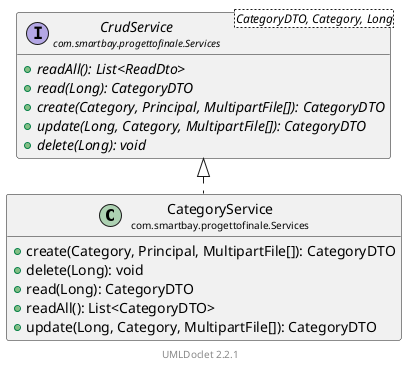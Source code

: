 @startuml
    ' Copyright to this UML and generated images belongs to the author of the corresponding Java sources.

    ' This UML was generated by UMLDoclet (C) Copyright 2016-2025 Talsma ICT.
    ' UMLDoclet 2.2.1 is licensed under the Apache License, version 2.0
    ' and contains parts of PlantUML 1.2024.7 (ASL) Copyright 2009-2025, Arnaud Roques.

    !pragma layout smetana

    set namespaceSeparator none
    hide empty fields
    hide empty methods

    class "<size:14>CategoryService\n<size:10>com.smartbay.progettofinale.Services" as com.smartbay.progettofinale.Services.CategoryService [[CategoryService.html]] {
        +create(Category, Principal, MultipartFile[]): CategoryDTO
        +delete(Long): void
        +read(Long): CategoryDTO
        +readAll(): List<CategoryDTO>
        +update(Long, Category, MultipartFile[]): CategoryDTO
    }

    interface "<size:14>CrudService\n<size:10>com.smartbay.progettofinale.Services" as com.smartbay.progettofinale.Services.CrudService<CategoryDTO, Category, Long> [[CrudService.html]] {
        {abstract} +readAll(): List<ReadDto>
        {abstract} +read(Long): CategoryDTO
        {abstract} +create(Category, Principal, MultipartFile[]): CategoryDTO
        {abstract} +update(Long, Category, MultipartFile[]): CategoryDTO
        {abstract} +delete(Long): void
    }

    com.smartbay.progettofinale.Services.CrudService <|.. com.smartbay.progettofinale.Services.CategoryService

    <style>
        footer {
            HyperLinkColor #8
            HyperLinkUnderlineThickness 0
        }
    </style>
    footer \n[[https://github.com/talsma-ict/umldoclet UMLDoclet 2.2.1]]
    ' Generated 2025-08-31T20:08:01.530991839+02:00[Europe/Rome]
@enduml
